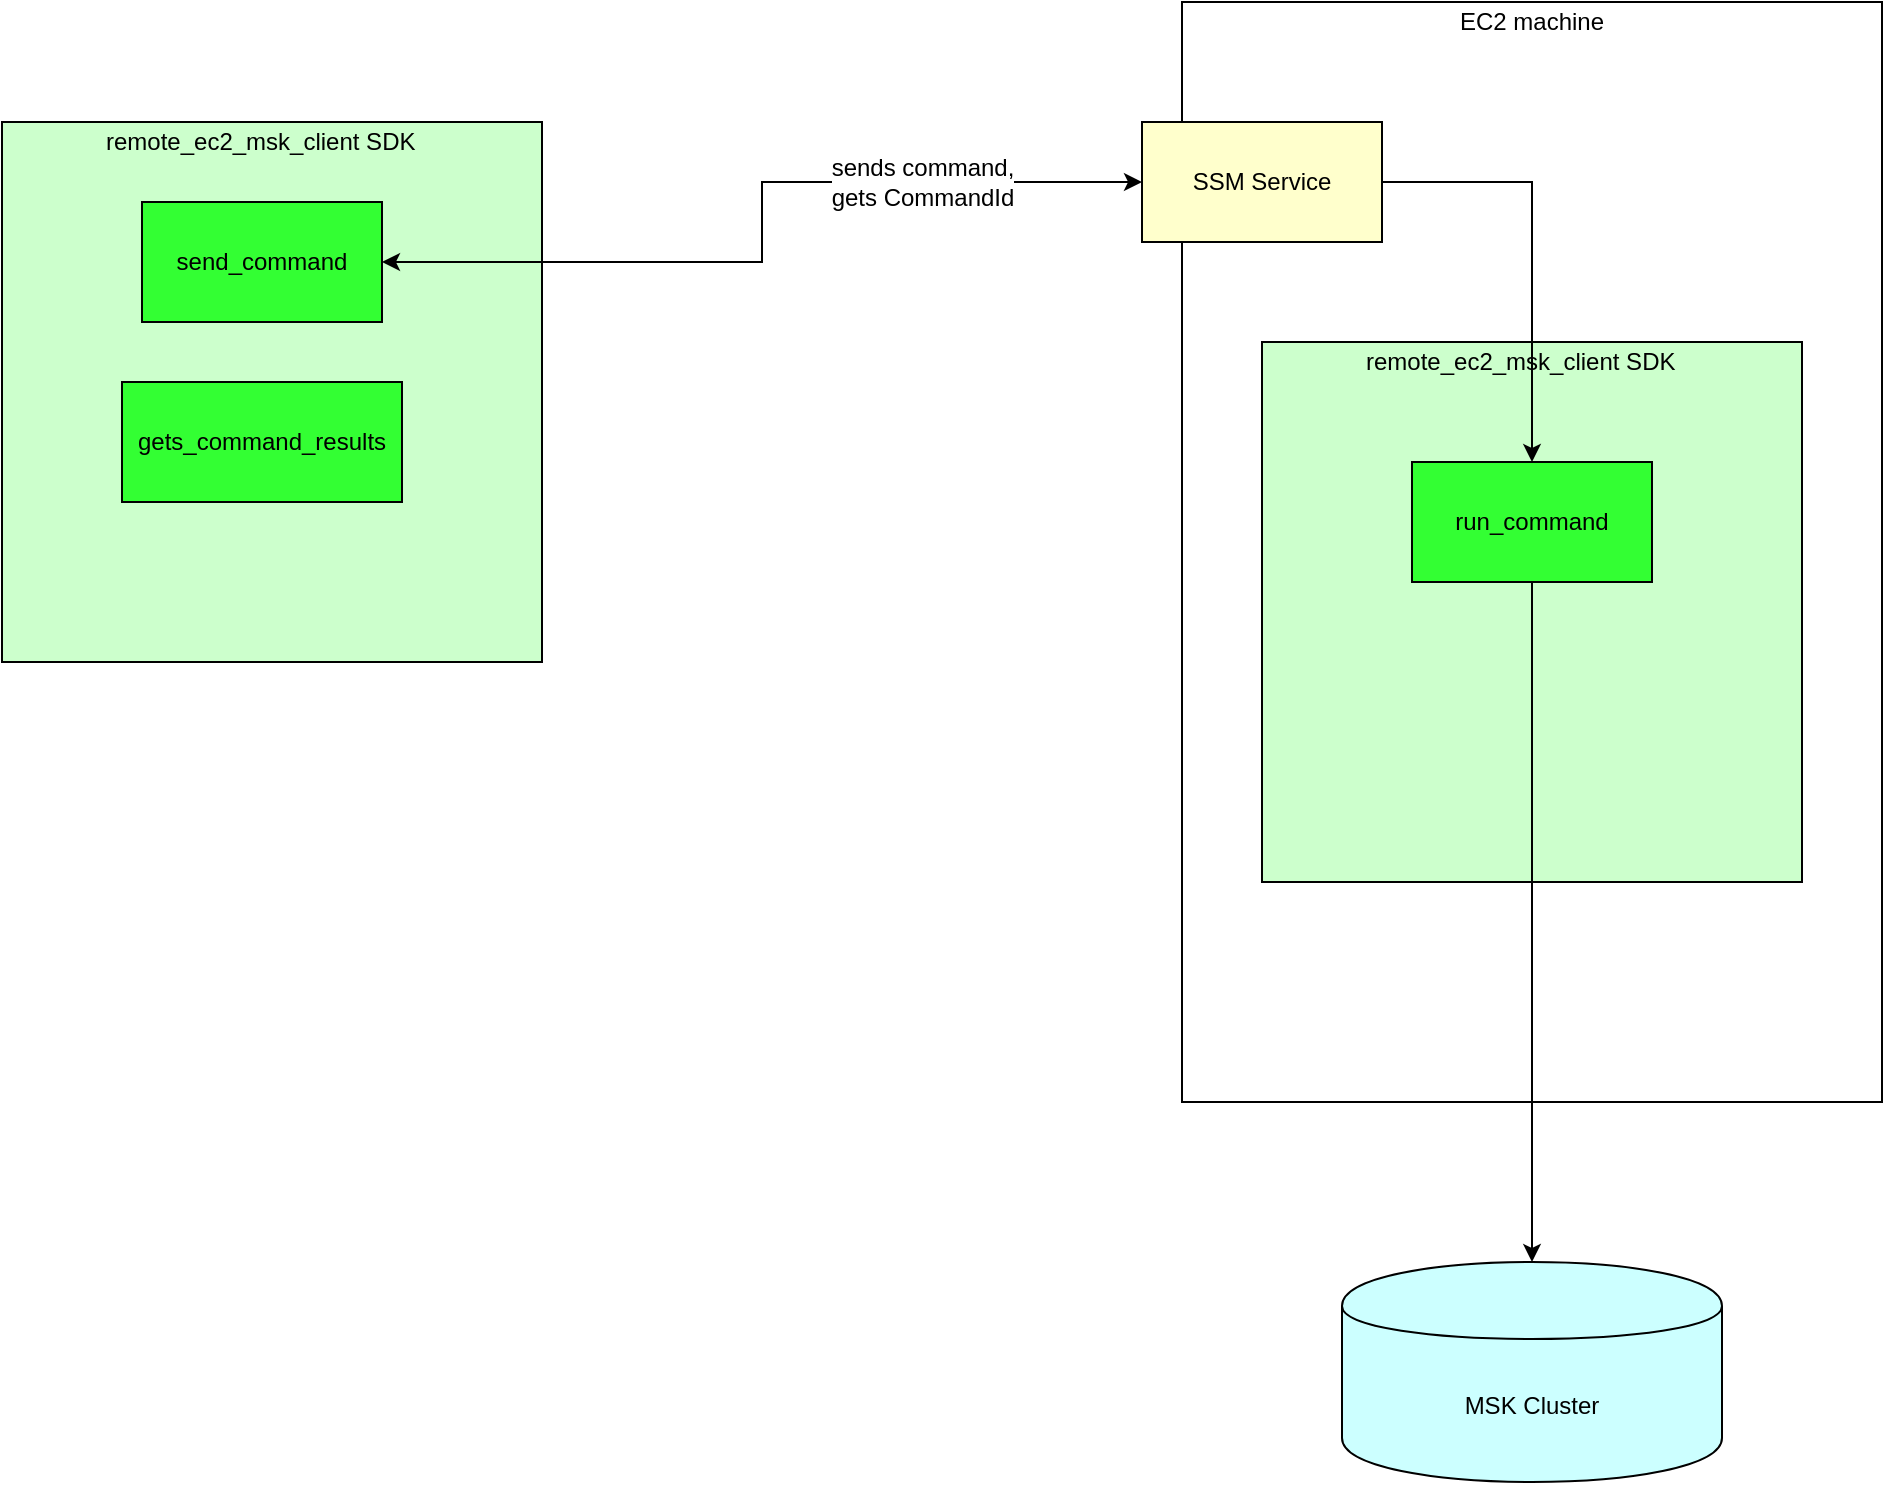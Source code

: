 <mxGraphModel dx="1348" dy="928" grid="1" gridSize="10" guides="1" tooltips="1" connect="1" arrows="1" fold="1" page="1" pageScale="1" pageWidth="1100" pageHeight="850" background="#ffffff"><root><mxCell id="0"/><mxCell id="1" parent="0"/><mxCell id="10" value="" style="group" vertex="1" connectable="0" parent="1"><mxGeometry x="650" y="60" width="350" height="550" as="geometry"/></mxCell><mxCell id="3" value="" style="rounded=0;whiteSpace=wrap;html=1;" vertex="1" parent="10"><mxGeometry width="350" height="550" as="geometry"/></mxCell><mxCell id="9" value="EC2 machine" style="text;html=1;strokeColor=none;fillColor=none;align=center;verticalAlign=middle;whiteSpace=wrap;rounded=0;" vertex="1" parent="10"><mxGeometry x="95" width="160" height="20" as="geometry"/></mxCell><mxCell id="12" value="" style="group" vertex="1" connectable="0" parent="10"><mxGeometry x="40" y="170" width="270" height="270" as="geometry"/></mxCell><mxCell id="13" value="" style="rounded=0;whiteSpace=wrap;html=1;fillColor=#CCFFCC;" vertex="1" parent="12"><mxGeometry width="270" height="270" as="geometry"/></mxCell><mxCell id="14" value="&lt;span&gt;remote_ec2_msk_client SDK&lt;/span&gt;" style="text;html=1;resizable=0;points=[];autosize=1;align=left;verticalAlign=top;spacingTop=-4;" vertex="1" parent="12"><mxGeometry x="50" width="170" height="20" as="geometry"/></mxCell><mxCell id="23" value="run_command" style="rounded=0;whiteSpace=wrap;html=1;fillColor=#33FF33;" vertex="1" parent="12"><mxGeometry x="75" y="60" width="120" height="60" as="geometry"/></mxCell><mxCell id="4" value="MSK Cluster" style="shape=cylinder;whiteSpace=wrap;html=1;boundedLbl=1;fillColor=#CCFFFF;" vertex="1" parent="1"><mxGeometry x="730" y="690" width="190" height="110" as="geometry"/></mxCell><mxCell id="16" style="edgeStyle=orthogonalEdgeStyle;rounded=0;html=1;jettySize=auto;orthogonalLoop=1;exitX=1;exitY=0.5;entryX=0.5;entryY=0;" edge="1" parent="1" source="5" target="23"><mxGeometry relative="1" as="geometry"><Array as="points"><mxPoint x="825" y="150"/></Array></mxGeometry></mxCell><mxCell id="5" value="SSM Service" style="rounded=0;whiteSpace=wrap;html=1;fillColor=#FFFFCC;" vertex="1" parent="1"><mxGeometry x="630" y="120" width="120" height="60" as="geometry"/></mxCell><mxCell id="11" value="" style="group" vertex="1" connectable="0" parent="1"><mxGeometry x="60" y="120" width="270" height="270" as="geometry"/></mxCell><mxCell id="6" value="" style="rounded=0;whiteSpace=wrap;html=1;fillColor=#CCFFCC;" vertex="1" parent="11"><mxGeometry width="270" height="270" as="geometry"/></mxCell><mxCell id="8" value="&lt;span&gt;remote_ec2_msk_client SDK&lt;/span&gt;" style="text;html=1;resizable=0;points=[];autosize=1;align=left;verticalAlign=top;spacingTop=-4;" vertex="1" parent="11"><mxGeometry x="50" width="170" height="20" as="geometry"/></mxCell><mxCell id="17" value="send_command" style="rounded=0;whiteSpace=wrap;html=1;fillColor=#33FF33;" vertex="1" parent="11"><mxGeometry x="70" y="40" width="120" height="60" as="geometry"/></mxCell><mxCell id="26" value="gets_command_results" style="rounded=0;whiteSpace=wrap;html=1;fillColor=#33FF33;" vertex="1" parent="11"><mxGeometry x="60" y="130" width="140" height="60" as="geometry"/></mxCell><mxCell id="18" style="edgeStyle=orthogonalEdgeStyle;rounded=0;html=1;jettySize=auto;orthogonalLoop=1;startArrow=classic;startFill=1;" edge="1" parent="1" source="17" target="5"><mxGeometry relative="1" as="geometry"/></mxCell><mxCell id="27" value="sends command,&lt;div&gt;gets CommandId&lt;/div&gt;" style="text;html=1;resizable=0;points=[];align=center;verticalAlign=middle;labelBackgroundColor=#ffffff;" vertex="1" connectable="0" parent="18"><mxGeometry x="0.252" relative="1" as="geometry"><mxPoint x="47" as="offset"/></mxGeometry></mxCell><mxCell id="25" style="edgeStyle=orthogonalEdgeStyle;rounded=0;html=1;exitX=0.5;exitY=1;jettySize=auto;orthogonalLoop=1;" edge="1" parent="1" source="23" target="4"><mxGeometry relative="1" as="geometry"/></mxCell></root></mxGraphModel>